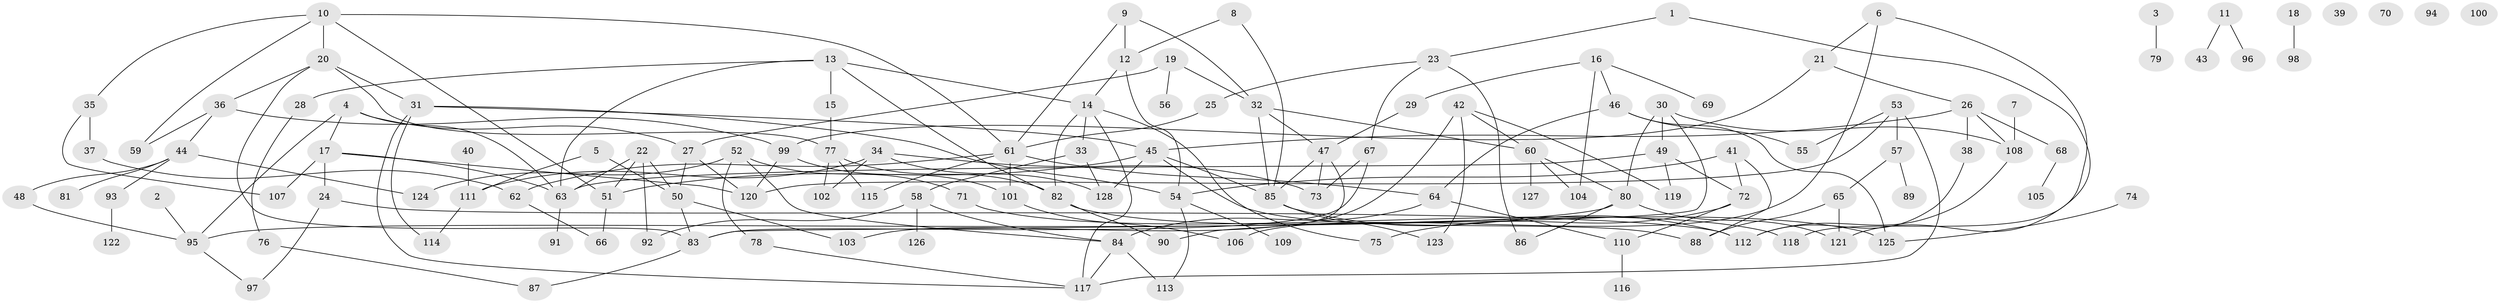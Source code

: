 // Generated by graph-tools (version 1.1) at 2025/33/03/09/25 02:33:44]
// undirected, 128 vertices, 185 edges
graph export_dot {
graph [start="1"]
  node [color=gray90,style=filled];
  1;
  2;
  3;
  4;
  5;
  6;
  7;
  8;
  9;
  10;
  11;
  12;
  13;
  14;
  15;
  16;
  17;
  18;
  19;
  20;
  21;
  22;
  23;
  24;
  25;
  26;
  27;
  28;
  29;
  30;
  31;
  32;
  33;
  34;
  35;
  36;
  37;
  38;
  39;
  40;
  41;
  42;
  43;
  44;
  45;
  46;
  47;
  48;
  49;
  50;
  51;
  52;
  53;
  54;
  55;
  56;
  57;
  58;
  59;
  60;
  61;
  62;
  63;
  64;
  65;
  66;
  67;
  68;
  69;
  70;
  71;
  72;
  73;
  74;
  75;
  76;
  77;
  78;
  79;
  80;
  81;
  82;
  83;
  84;
  85;
  86;
  87;
  88;
  89;
  90;
  91;
  92;
  93;
  94;
  95;
  96;
  97;
  98;
  99;
  100;
  101;
  102;
  103;
  104;
  105;
  106;
  107;
  108;
  109;
  110;
  111;
  112;
  113;
  114;
  115;
  116;
  117;
  118;
  119;
  120;
  121;
  122;
  123;
  124;
  125;
  126;
  127;
  128;
  1 -- 23;
  1 -- 121;
  2 -- 95;
  3 -- 79;
  4 -- 17;
  4 -- 27;
  4 -- 63;
  4 -- 95;
  5 -- 50;
  5 -- 111;
  6 -- 21;
  6 -- 106;
  6 -- 118;
  7 -- 108;
  8 -- 12;
  8 -- 85;
  9 -- 12;
  9 -- 32;
  9 -- 61;
  10 -- 20;
  10 -- 35;
  10 -- 51;
  10 -- 59;
  10 -- 61;
  11 -- 43;
  11 -- 96;
  12 -- 14;
  12 -- 54;
  13 -- 14;
  13 -- 15;
  13 -- 28;
  13 -- 63;
  13 -- 82;
  14 -- 33;
  14 -- 75;
  14 -- 82;
  14 -- 117;
  15 -- 77;
  16 -- 29;
  16 -- 46;
  16 -- 69;
  16 -- 104;
  17 -- 24;
  17 -- 63;
  17 -- 107;
  17 -- 120;
  18 -- 98;
  19 -- 27;
  19 -- 32;
  19 -- 56;
  20 -- 31;
  20 -- 36;
  20 -- 77;
  20 -- 83;
  21 -- 26;
  21 -- 99;
  22 -- 50;
  22 -- 51;
  22 -- 63;
  22 -- 92;
  23 -- 25;
  23 -- 67;
  23 -- 86;
  24 -- 97;
  24 -- 112;
  25 -- 61;
  26 -- 38;
  26 -- 45;
  26 -- 68;
  26 -- 108;
  27 -- 50;
  27 -- 120;
  28 -- 76;
  29 -- 47;
  30 -- 49;
  30 -- 80;
  30 -- 83;
  30 -- 108;
  31 -- 45;
  31 -- 54;
  31 -- 114;
  31 -- 117;
  32 -- 47;
  32 -- 60;
  32 -- 85;
  33 -- 58;
  33 -- 128;
  34 -- 73;
  34 -- 102;
  34 -- 111;
  34 -- 128;
  35 -- 37;
  35 -- 107;
  36 -- 44;
  36 -- 59;
  36 -- 99;
  37 -- 62;
  38 -- 112;
  40 -- 111;
  41 -- 54;
  41 -- 72;
  41 -- 88;
  42 -- 60;
  42 -- 103;
  42 -- 119;
  42 -- 123;
  44 -- 48;
  44 -- 81;
  44 -- 93;
  44 -- 124;
  45 -- 51;
  45 -- 85;
  45 -- 88;
  45 -- 128;
  46 -- 55;
  46 -- 64;
  46 -- 125;
  47 -- 73;
  47 -- 85;
  47 -- 90;
  48 -- 95;
  49 -- 63;
  49 -- 72;
  49 -- 119;
  50 -- 83;
  50 -- 103;
  51 -- 66;
  52 -- 71;
  52 -- 78;
  52 -- 84;
  52 -- 124;
  53 -- 55;
  53 -- 57;
  53 -- 117;
  53 -- 120;
  54 -- 109;
  54 -- 113;
  57 -- 65;
  57 -- 89;
  58 -- 84;
  58 -- 92;
  58 -- 126;
  60 -- 80;
  60 -- 104;
  60 -- 127;
  61 -- 62;
  61 -- 64;
  61 -- 101;
  61 -- 115;
  62 -- 66;
  63 -- 91;
  64 -- 84;
  64 -- 110;
  65 -- 88;
  65 -- 121;
  67 -- 73;
  67 -- 83;
  68 -- 105;
  71 -- 118;
  72 -- 75;
  72 -- 110;
  74 -- 125;
  76 -- 87;
  77 -- 82;
  77 -- 102;
  77 -- 115;
  78 -- 117;
  80 -- 86;
  80 -- 95;
  80 -- 121;
  82 -- 90;
  82 -- 125;
  83 -- 87;
  84 -- 113;
  84 -- 117;
  85 -- 112;
  85 -- 123;
  93 -- 122;
  95 -- 97;
  99 -- 101;
  99 -- 120;
  101 -- 106;
  108 -- 112;
  110 -- 116;
  111 -- 114;
}

